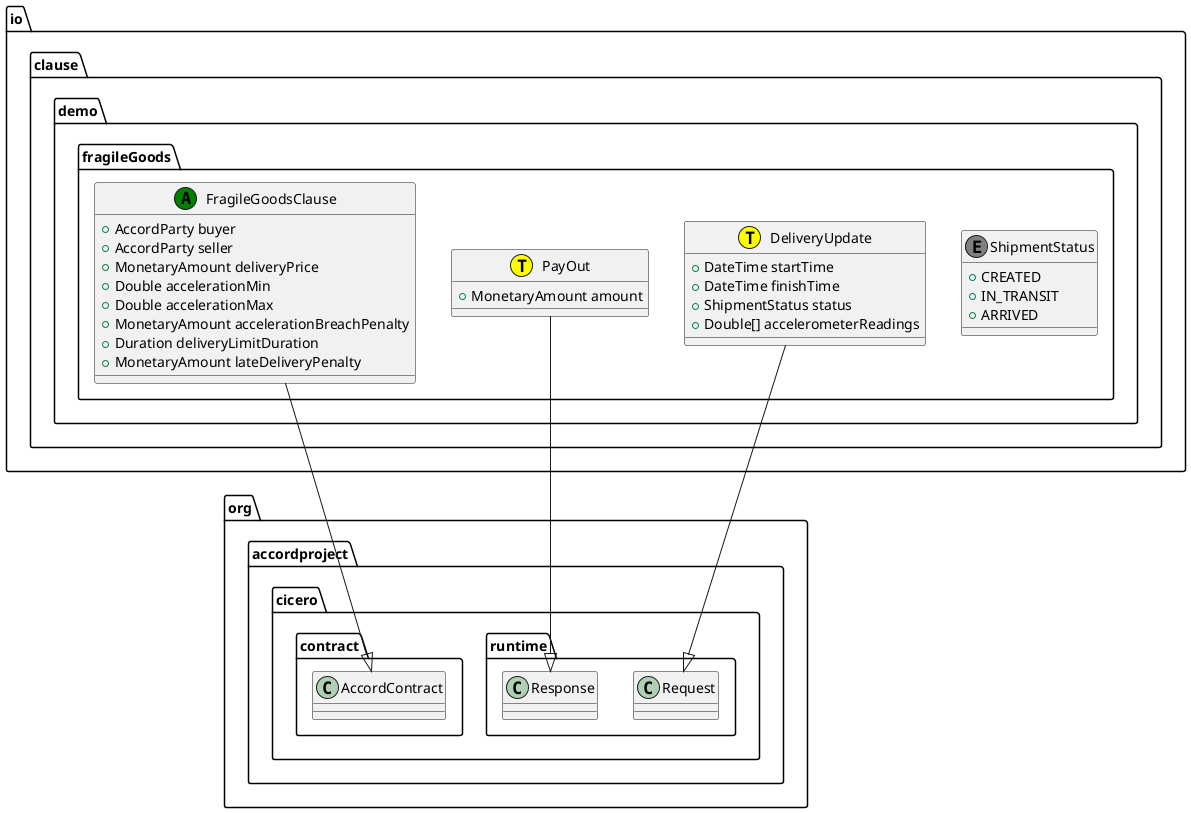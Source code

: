 @startuml
class io.clause.demo.fragileGoods.ShipmentStatus << (E,grey) >> {
   + CREATED
   + IN_TRANSIT
   + ARRIVED
}
class io.clause.demo.fragileGoods.DeliveryUpdate << (T,yellow) >> {
   + DateTime startTime
   + DateTime finishTime
   + ShipmentStatus status
   + Double[] accelerometerReadings
}
io.clause.demo.fragileGoods.DeliveryUpdate --|> org.accordproject.cicero.runtime.Request
class io.clause.demo.fragileGoods.PayOut << (T,yellow) >> {
   + MonetaryAmount amount
}
io.clause.demo.fragileGoods.PayOut --|> org.accordproject.cicero.runtime.Response
class io.clause.demo.fragileGoods.FragileGoodsClause << (A,green) >> {
   + AccordParty buyer
   + AccordParty seller
   + MonetaryAmount deliveryPrice
   + Double accelerationMin
   + Double accelerationMax
   + MonetaryAmount accelerationBreachPenalty
   + Duration deliveryLimitDuration
   + MonetaryAmount lateDeliveryPenalty
}
io.clause.demo.fragileGoods.FragileGoodsClause --|> org.accordproject.cicero.contract.AccordContract
@enduml
